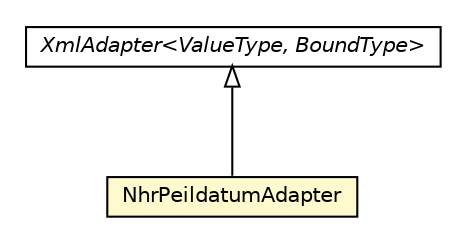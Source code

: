 #!/usr/local/bin/dot
#
# Class diagram 
# Generated by UMLGraph version R5_6-24-gf6e263 (http://www.umlgraph.org/)
#

digraph G {
	edge [fontname="Helvetica",fontsize=10,labelfontname="Helvetica",labelfontsize=10];
	node [fontname="Helvetica",fontsize=10,shape=plaintext];
	nodesep=0.25;
	ranksep=0.5;
	// nl.b3p.brmo.loader.entity.NhrPeildatumAdapter
	c1428 [label=<<table title="nl.b3p.brmo.loader.entity.NhrPeildatumAdapter" border="0" cellborder="1" cellspacing="0" cellpadding="2" port="p" bgcolor="lemonChiffon" href="./NhrPeildatumAdapter.html">
		<tr><td><table border="0" cellspacing="0" cellpadding="1">
<tr><td align="center" balign="center"> NhrPeildatumAdapter </td></tr>
		</table></td></tr>
		</table>>, URL="./NhrPeildatumAdapter.html", fontname="Helvetica", fontcolor="black", fontsize=10.0];
	//nl.b3p.brmo.loader.entity.NhrPeildatumAdapter extends javax.xml.bind.annotation.adapters.XmlAdapter<java.lang.String, java.util.Date>
	c1441:p -> c1428:p [dir=back,arrowtail=empty];
	// javax.xml.bind.annotation.adapters.XmlAdapter<ValueType, BoundType>
	c1441 [label=<<table title="javax.xml.bind.annotation.adapters.XmlAdapter" border="0" cellborder="1" cellspacing="0" cellpadding="2" port="p" href="https://download.oracle.com/javaee/7/api/javax/xml/bind/annotation/adapters/XmlAdapter.html">
		<tr><td><table border="0" cellspacing="0" cellpadding="1">
<tr><td align="center" balign="center"><font face="Helvetica-Oblique"> XmlAdapter&lt;ValueType, BoundType&gt; </font></td></tr>
		</table></td></tr>
		</table>>, URL="https://download.oracle.com/javaee/7/api/javax/xml/bind/annotation/adapters/XmlAdapter.html", fontname="Helvetica", fontcolor="black", fontsize=10.0];
}

